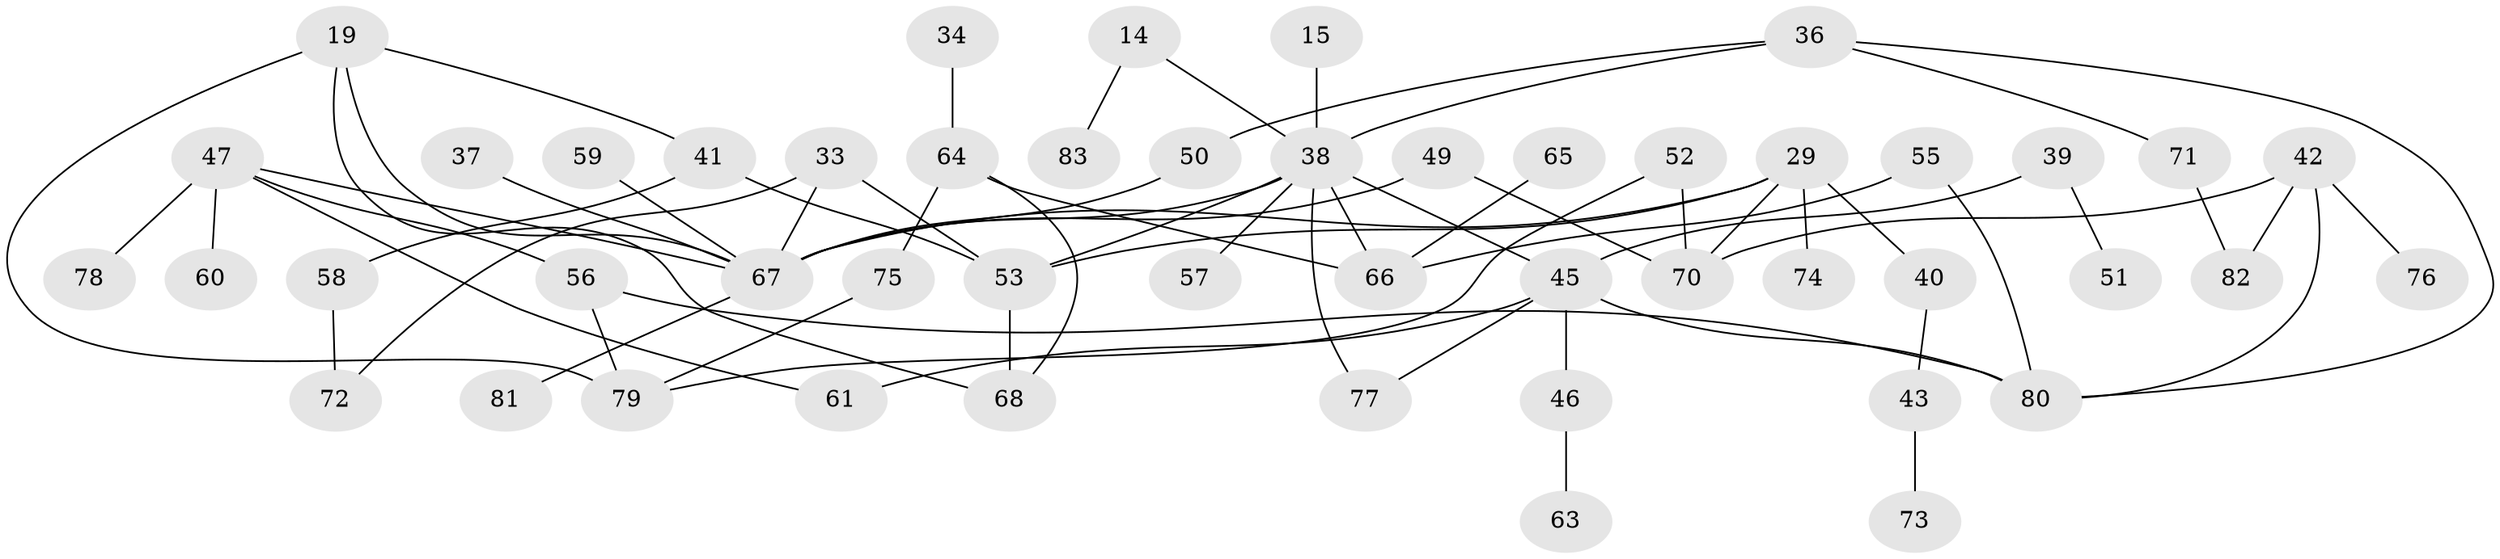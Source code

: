 // original degree distribution, {7: 0.012048192771084338, 9: 0.012048192771084338, 3: 0.2891566265060241, 4: 0.13253012048192772, 5: 0.03614457831325301, 2: 0.2891566265060241, 1: 0.2289156626506024}
// Generated by graph-tools (version 1.1) at 2025/44/03/04/25 21:44:47]
// undirected, 49 vertices, 66 edges
graph export_dot {
graph [start="1"]
  node [color=gray90,style=filled];
  14;
  15;
  19 [super="+17"];
  29 [super="+12+21"];
  33;
  34;
  36;
  37;
  38 [super="+5"];
  39;
  40;
  41 [super="+28"];
  42;
  43;
  45 [super="+3+6"];
  46;
  47 [super="+11"];
  49;
  50 [super="+27"];
  51;
  52;
  53 [super="+44"];
  55 [super="+13"];
  56 [super="+54"];
  57;
  58;
  59;
  60;
  61;
  63;
  64 [super="+22"];
  65;
  66 [super="+7+62"];
  67 [super="+48+18+32"];
  68;
  70;
  71;
  72;
  73;
  74;
  75;
  76;
  77;
  78;
  79 [super="+35"];
  80 [super="+30+69"];
  81;
  82;
  83;
  14 -- 83;
  14 -- 38;
  15 -- 38;
  19 -- 41 [weight=2];
  19 -- 68;
  19 -- 79 [weight=2];
  19 -- 67;
  29 -- 40;
  29 -- 74;
  29 -- 53;
  29 -- 70;
  29 -- 67;
  33 -- 72;
  33 -- 67 [weight=2];
  33 -- 53;
  34 -- 64;
  36 -- 38;
  36 -- 71;
  36 -- 80;
  36 -- 50;
  37 -- 67;
  38 -- 77;
  38 -- 45;
  38 -- 57;
  38 -- 66;
  38 -- 67 [weight=4];
  38 -- 53;
  39 -- 51;
  39 -- 45;
  40 -- 43;
  41 -- 58;
  41 -- 53;
  42 -- 76;
  42 -- 82;
  42 -- 70;
  42 -- 80;
  43 -- 73;
  45 -- 46;
  45 -- 80;
  45 -- 77;
  45 -- 61;
  46 -- 63;
  47 -- 60;
  47 -- 78;
  47 -- 56;
  47 -- 61;
  47 -- 67;
  49 -- 70;
  49 -- 67;
  50 -- 67;
  52 -- 70;
  52 -- 79;
  53 -- 68;
  55 -- 66;
  55 -- 80;
  56 -- 80;
  56 -- 79;
  58 -- 72;
  59 -- 67;
  64 -- 68;
  64 -- 75;
  64 -- 66 [weight=2];
  65 -- 66;
  67 -- 81;
  71 -- 82;
  75 -- 79;
}

